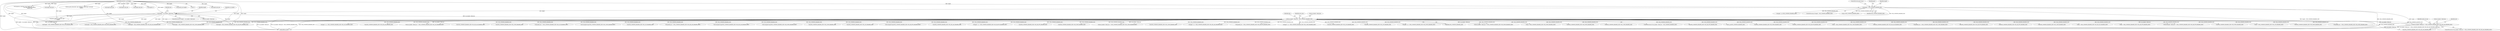 digraph "0_tcpdump_3b32029db354cbc875127869d9b12a9addc75b50@pointer" {
"1000505" [label="(Call,isis_header->fixed_len != (ISIS_COMMON_HEADER_SIZE+ISIS_IIH_LAN_HEADER_SIZE))"];
"1000323" [label="(Call,isis_header->fixed_len < ISIS_COMMON_HEADER_SIZE)"];
"1000304" [label="(Call,length < isis_header->fixed_len)"];
"1000203" [label="(Call,length < ISIS_COMMON_HEADER_SIZE)"];
"1000155" [label="(MethodParameterIn,u_int length)"];
"1000203" [label="(Call,length < ISIS_COMMON_HEADER_SIZE)"];
"1000312" [label="(Identifier,ndo)"];
"1001189" [label="(Call,p + (ISIS_COMMON_HEADER_SIZE+ISIS_CSNP_HEADER_SIZE))"];
"1000739" [label="(Call,length=pdu_len)"];
"1000524" [label="(Call,ISIS_COMMON_HEADER_SIZE+ISIS_IIH_LAN_HEADER_SIZE)"];
"1000331" [label="(Identifier,ndo)"];
"1001182" [label="(Call,packet_len -= (ISIS_COMMON_HEADER_SIZE+ISIS_CSNP_HEADER_SIZE))"];
"1000204" [label="(Identifier,length)"];
"1000799" [label="(Call,ISIS_COMMON_HEADER_SIZE+ISIS_IIH_PTP_HEADER_SIZE)"];
"1000509" [label="(Call,ISIS_COMMON_HEADER_SIZE+ISIS_IIH_LAN_HEADER_SIZE)"];
"1003083" [label="(MethodReturn,RET)"];
"1000792" [label="(Call,ISIS_COMMON_HEADER_SIZE+ISIS_IIH_PTP_HEADER_SIZE)"];
"1000832" [label="(Call,length < ISIS_COMMON_HEADER_SIZE+ISIS_LSP_HEADER_SIZE)"];
"1001077" [label="(Call,ISIS_COMMON_HEADER_SIZE+ISIS_CSNP_HEADER_SIZE)"];
"1000658" [label="(Call,p + (ISIS_COMMON_HEADER_SIZE+ISIS_IIH_LAN_HEADER_SIZE))"];
"1000504" [label="(ControlStructure,if (isis_header->fixed_len != (ISIS_COMMON_HEADER_SIZE+ISIS_IIH_LAN_HEADER_SIZE)))"];
"1000797" [label="(Call,p + (ISIS_COMMON_HEADER_SIZE+ISIS_IIH_PTP_HEADER_SIZE))"];
"1000666" [label="(Call,isis_header->fixed_len != (ISIS_COMMON_HEADER_SIZE+ISIS_IIH_PTP_HEADER_SIZE))"];
"1001311" [label="(Call,ISIS_COMMON_HEADER_SIZE+ISIS_PSNP_HEADER_SIZE)"];
"1001049" [label="(Call,p + (ISIS_COMMON_HEADER_SIZE+ISIS_LSP_HEADER_SIZE))"];
"1001304" [label="(Call,ISIS_COMMON_HEADER_SIZE+ISIS_PSNP_HEADER_SIZE)"];
"1001226" [label="(Call,length < ISIS_COMMON_HEADER_SIZE+ISIS_PSNP_HEADER_SIZE)"];
"1001302" [label="(Call,packet_len -= (ISIS_COMMON_HEADER_SIZE+ISIS_PSNP_HEADER_SIZE))"];
"1000155" [label="(MethodParameterIn,u_int length)"];
"1001047" [label="(Call,pptr = p + (ISIS_COMMON_HEADER_SIZE+ISIS_LSP_HEADER_SIZE))"];
"1000344" [label="(Identifier,max_area)"];
"1000535" [label="(Call,ISIS_COMMON_HEADER_SIZE+ISIS_IIH_LAN_HEADER_SIZE)"];
"1000806" [label="(Call,isis_header->fixed_len != (ISIS_COMMON_HEADER_SIZE+ISIS_LSP_HEADER_SIZE))"];
"1000206" [label="(ControlStructure,goto trunc;)"];
"1000207" [label="(Call,pptr = p+(ISIS_COMMON_HEADER_SIZE))"];
"1000506" [label="(Call,isis_header->fixed_len)"];
"1000660" [label="(Call,ISIS_COMMON_HEADER_SIZE+ISIS_IIH_LAN_HEADER_SIZE)"];
"1001984" [label="(Call,signature_verify(ndo, optr, length, tptr + 1,\n                                            isis_clear_checksum_lifetime,\n                                            header_lsp))"];
"1001191" [label="(Call,ISIS_COMMON_HEADER_SIZE+ISIS_CSNP_HEADER_SIZE)"];
"1001042" [label="(Call,packet_len -= (ISIS_COMMON_HEADER_SIZE+ISIS_LSP_HEADER_SIZE))"];
"1001075" [label="(Call,(unsigned long)(ISIS_COMMON_HEADER_SIZE+ISIS_CSNP_HEADER_SIZE))"];
"1001271" [label="(Call,length=pdu_len)"];
"1000834" [label="(Call,ISIS_COMMON_HEADER_SIZE+ISIS_LSP_HEADER_SIZE)"];
"1000305" [label="(Identifier,length)"];
"1000651" [label="(Call,packet_len -= (ISIS_COMMON_HEADER_SIZE+ISIS_IIH_LAN_HEADER_SIZE))"];
"1000522" [label="(Call,(unsigned long)(ISIS_COMMON_HEADER_SIZE+ISIS_IIH_LAN_HEADER_SIZE))"];
"1001215" [label="(Call,(unsigned long)(ISIS_COMMON_HEADER_SIZE+ISIS_PSNP_HEADER_SIZE))"];
"1001088" [label="(Call,ISIS_COMMON_HEADER_SIZE+ISIS_CSNP_HEADER_SIZE)"];
"1000810" [label="(Call,ISIS_COMMON_HEADER_SIZE+ISIS_LSP_HEADER_SIZE)"];
"1000683" [label="(Call,(unsigned long)(ISIS_COMMON_HEADER_SIZE+ISIS_IIH_PTP_HEADER_SIZE))"];
"1000303" [label="(ControlStructure,if (length < isis_header->fixed_len))"];
"1001333" [label="(Call,print_unknown_data(ndo, pptr, \"\n\t  \", length))"];
"1000653" [label="(Call,ISIS_COMMON_HEADER_SIZE+ISIS_IIH_LAN_HEADER_SIZE)"];
"1000795" [label="(Call,pptr = p + (ISIS_COMMON_HEADER_SIZE+ISIS_IIH_PTP_HEADER_SIZE))"];
"1000202" [label="(ControlStructure,if (length < ISIS_COMMON_HEADER_SIZE))"];
"1000670" [label="(Call,ISIS_COMMON_HEADER_SIZE+ISIS_IIH_PTP_HEADER_SIZE)"];
"1000505" [label="(Call,isis_header->fixed_len != (ISIS_COMMON_HEADER_SIZE+ISIS_IIH_LAN_HEADER_SIZE))"];
"1001202" [label="(Call,ISIS_COMMON_HEADER_SIZE+ISIS_PSNP_HEADER_SIZE)"];
"1001058" [label="(Call,isis_header->fixed_len != (ISIS_COMMON_HEADER_SIZE+ISIS_CSNP_HEADER_SIZE))"];
"1001062" [label="(Call,ISIS_COMMON_HEADER_SIZE+ISIS_CSNP_HEADER_SIZE)"];
"1000656" [label="(Call,pptr = p + (ISIS_COMMON_HEADER_SIZE+ISIS_IIH_LAN_HEADER_SIZE))"];
"1000208" [label="(Identifier,pptr)"];
"1002571" [label="(Call,osi_print_cksum(ndo, optr, EXTRACT_16BITS(tptr), tptr-optr,\n                length))"];
"1000533" [label="(Call,length < ISIS_COMMON_HEADER_SIZE+ISIS_IIH_LAN_HEADER_SIZE)"];
"1000790" [label="(Call,packet_len -= (ISIS_COMMON_HEADER_SIZE+ISIS_IIH_PTP_HEADER_SIZE))"];
"1000306" [label="(Call,isis_header->fixed_len)"];
"1000209" [label="(Call,p+(ISIS_COMMON_HEADER_SIZE))"];
"1001187" [label="(Call,pptr = p + (ISIS_COMMON_HEADER_SIZE+ISIS_CSNP_HEADER_SIZE))"];
"1001044" [label="(Call,ISIS_COMMON_HEADER_SIZE+ISIS_LSP_HEADER_SIZE)"];
"1001051" [label="(Call,ISIS_COMMON_HEADER_SIZE+ISIS_LSP_HEADER_SIZE)"];
"1001307" [label="(Call,pptr = p + (ISIS_COMMON_HEADER_SIZE+ISIS_PSNP_HEADER_SIZE))"];
"1000887" [label="(Call,length=pdu_len)"];
"1000592" [label="(Call,length=pdu_len)"];
"1001131" [label="(Call,length=pdu_len)"];
"1000515" [label="(Identifier,ndo)"];
"1000327" [label="(Identifier,ISIS_COMMON_HEADER_SIZE)"];
"1001198" [label="(Call,isis_header->fixed_len != (ISIS_COMMON_HEADER_SIZE+ISIS_PSNP_HEADER_SIZE))"];
"1000205" [label="(Identifier,ISIS_COMMON_HEADER_SIZE)"];
"1000927" [label="(Call,length-12)"];
"1000324" [label="(Call,isis_header->fixed_len)"];
"1001309" [label="(Call,p + (ISIS_COMMON_HEADER_SIZE+ISIS_PSNP_HEADER_SIZE))"];
"1000323" [label="(Call,isis_header->fixed_len < ISIS_COMMON_HEADER_SIZE)"];
"1001217" [label="(Call,ISIS_COMMON_HEADER_SIZE+ISIS_PSNP_HEADER_SIZE)"];
"1000325" [label="(Identifier,isis_header)"];
"1001184" [label="(Call,ISIS_COMMON_HEADER_SIZE+ISIS_CSNP_HEADER_SIZE)"];
"1000322" [label="(ControlStructure,if (isis_header->fixed_len < ISIS_COMMON_HEADER_SIZE))"];
"1001086" [label="(Call,length < ISIS_COMMON_HEADER_SIZE+ISIS_CSNP_HEADER_SIZE)"];
"1000685" [label="(Call,ISIS_COMMON_HEADER_SIZE+ISIS_IIH_PTP_HEADER_SIZE)"];
"1000338" [label="(Call,(u_int)ISIS_COMMON_HEADER_SIZE)"];
"1000531" [label="(Identifier,header_iih_lan)"];
"1001228" [label="(Call,ISIS_COMMON_HEADER_SIZE+ISIS_PSNP_HEADER_SIZE)"];
"1000304" [label="(Call,length < isis_header->fixed_len)"];
"1000694" [label="(Call,length < ISIS_COMMON_HEADER_SIZE+ISIS_IIH_PTP_HEADER_SIZE)"];
"1000188" [label="(Call,packet_len=length)"];
"1000696" [label="(Call,ISIS_COMMON_HEADER_SIZE+ISIS_IIH_PTP_HEADER_SIZE)"];
"1000505" -> "1000504"  [label="AST: "];
"1000505" -> "1000509"  [label="CFG: "];
"1000506" -> "1000505"  [label="AST: "];
"1000509" -> "1000505"  [label="AST: "];
"1000515" -> "1000505"  [label="CFG: "];
"1000531" -> "1000505"  [label="CFG: "];
"1000505" -> "1003083"  [label="DDG: isis_header->fixed_len"];
"1000505" -> "1003083"  [label="DDG: isis_header->fixed_len != (ISIS_COMMON_HEADER_SIZE+ISIS_IIH_LAN_HEADER_SIZE)"];
"1000323" -> "1000505"  [label="DDG: isis_header->fixed_len"];
"1000323" -> "1000505"  [label="DDG: ISIS_COMMON_HEADER_SIZE"];
"1000323" -> "1000322"  [label="AST: "];
"1000323" -> "1000327"  [label="CFG: "];
"1000324" -> "1000323"  [label="AST: "];
"1000327" -> "1000323"  [label="AST: "];
"1000331" -> "1000323"  [label="CFG: "];
"1000344" -> "1000323"  [label="CFG: "];
"1000323" -> "1003083"  [label="DDG: isis_header->fixed_len"];
"1000323" -> "1003083"  [label="DDG: isis_header->fixed_len < ISIS_COMMON_HEADER_SIZE"];
"1000323" -> "1003083"  [label="DDG: ISIS_COMMON_HEADER_SIZE"];
"1000304" -> "1000323"  [label="DDG: isis_header->fixed_len"];
"1000203" -> "1000323"  [label="DDG: ISIS_COMMON_HEADER_SIZE"];
"1000323" -> "1000338"  [label="DDG: ISIS_COMMON_HEADER_SIZE"];
"1000323" -> "1000509"  [label="DDG: ISIS_COMMON_HEADER_SIZE"];
"1000323" -> "1000522"  [label="DDG: ISIS_COMMON_HEADER_SIZE"];
"1000323" -> "1000524"  [label="DDG: ISIS_COMMON_HEADER_SIZE"];
"1000323" -> "1000533"  [label="DDG: ISIS_COMMON_HEADER_SIZE"];
"1000323" -> "1000535"  [label="DDG: ISIS_COMMON_HEADER_SIZE"];
"1000323" -> "1000651"  [label="DDG: ISIS_COMMON_HEADER_SIZE"];
"1000323" -> "1000653"  [label="DDG: ISIS_COMMON_HEADER_SIZE"];
"1000323" -> "1000656"  [label="DDG: ISIS_COMMON_HEADER_SIZE"];
"1000323" -> "1000658"  [label="DDG: ISIS_COMMON_HEADER_SIZE"];
"1000323" -> "1000660"  [label="DDG: ISIS_COMMON_HEADER_SIZE"];
"1000323" -> "1000666"  [label="DDG: isis_header->fixed_len"];
"1000323" -> "1000666"  [label="DDG: ISIS_COMMON_HEADER_SIZE"];
"1000323" -> "1000670"  [label="DDG: ISIS_COMMON_HEADER_SIZE"];
"1000323" -> "1000683"  [label="DDG: ISIS_COMMON_HEADER_SIZE"];
"1000323" -> "1000685"  [label="DDG: ISIS_COMMON_HEADER_SIZE"];
"1000323" -> "1000694"  [label="DDG: ISIS_COMMON_HEADER_SIZE"];
"1000323" -> "1000696"  [label="DDG: ISIS_COMMON_HEADER_SIZE"];
"1000323" -> "1000790"  [label="DDG: ISIS_COMMON_HEADER_SIZE"];
"1000323" -> "1000792"  [label="DDG: ISIS_COMMON_HEADER_SIZE"];
"1000323" -> "1000795"  [label="DDG: ISIS_COMMON_HEADER_SIZE"];
"1000323" -> "1000797"  [label="DDG: ISIS_COMMON_HEADER_SIZE"];
"1000323" -> "1000799"  [label="DDG: ISIS_COMMON_HEADER_SIZE"];
"1000323" -> "1000806"  [label="DDG: isis_header->fixed_len"];
"1000323" -> "1000806"  [label="DDG: ISIS_COMMON_HEADER_SIZE"];
"1000323" -> "1000810"  [label="DDG: ISIS_COMMON_HEADER_SIZE"];
"1000323" -> "1000832"  [label="DDG: ISIS_COMMON_HEADER_SIZE"];
"1000323" -> "1000834"  [label="DDG: ISIS_COMMON_HEADER_SIZE"];
"1000323" -> "1001042"  [label="DDG: ISIS_COMMON_HEADER_SIZE"];
"1000323" -> "1001044"  [label="DDG: ISIS_COMMON_HEADER_SIZE"];
"1000323" -> "1001047"  [label="DDG: ISIS_COMMON_HEADER_SIZE"];
"1000323" -> "1001049"  [label="DDG: ISIS_COMMON_HEADER_SIZE"];
"1000323" -> "1001051"  [label="DDG: ISIS_COMMON_HEADER_SIZE"];
"1000323" -> "1001058"  [label="DDG: isis_header->fixed_len"];
"1000323" -> "1001058"  [label="DDG: ISIS_COMMON_HEADER_SIZE"];
"1000323" -> "1001062"  [label="DDG: ISIS_COMMON_HEADER_SIZE"];
"1000323" -> "1001075"  [label="DDG: ISIS_COMMON_HEADER_SIZE"];
"1000323" -> "1001077"  [label="DDG: ISIS_COMMON_HEADER_SIZE"];
"1000323" -> "1001086"  [label="DDG: ISIS_COMMON_HEADER_SIZE"];
"1000323" -> "1001088"  [label="DDG: ISIS_COMMON_HEADER_SIZE"];
"1000323" -> "1001182"  [label="DDG: ISIS_COMMON_HEADER_SIZE"];
"1000323" -> "1001184"  [label="DDG: ISIS_COMMON_HEADER_SIZE"];
"1000323" -> "1001187"  [label="DDG: ISIS_COMMON_HEADER_SIZE"];
"1000323" -> "1001189"  [label="DDG: ISIS_COMMON_HEADER_SIZE"];
"1000323" -> "1001191"  [label="DDG: ISIS_COMMON_HEADER_SIZE"];
"1000323" -> "1001198"  [label="DDG: isis_header->fixed_len"];
"1000323" -> "1001198"  [label="DDG: ISIS_COMMON_HEADER_SIZE"];
"1000323" -> "1001202"  [label="DDG: ISIS_COMMON_HEADER_SIZE"];
"1000323" -> "1001215"  [label="DDG: ISIS_COMMON_HEADER_SIZE"];
"1000323" -> "1001217"  [label="DDG: ISIS_COMMON_HEADER_SIZE"];
"1000323" -> "1001226"  [label="DDG: ISIS_COMMON_HEADER_SIZE"];
"1000323" -> "1001228"  [label="DDG: ISIS_COMMON_HEADER_SIZE"];
"1000323" -> "1001302"  [label="DDG: ISIS_COMMON_HEADER_SIZE"];
"1000323" -> "1001304"  [label="DDG: ISIS_COMMON_HEADER_SIZE"];
"1000323" -> "1001307"  [label="DDG: ISIS_COMMON_HEADER_SIZE"];
"1000323" -> "1001309"  [label="DDG: ISIS_COMMON_HEADER_SIZE"];
"1000323" -> "1001311"  [label="DDG: ISIS_COMMON_HEADER_SIZE"];
"1000304" -> "1000303"  [label="AST: "];
"1000304" -> "1000306"  [label="CFG: "];
"1000305" -> "1000304"  [label="AST: "];
"1000306" -> "1000304"  [label="AST: "];
"1000312" -> "1000304"  [label="CFG: "];
"1000325" -> "1000304"  [label="CFG: "];
"1000304" -> "1003083"  [label="DDG: length < isis_header->fixed_len"];
"1000304" -> "1003083"  [label="DDG: length"];
"1000304" -> "1003083"  [label="DDG: isis_header->fixed_len"];
"1000203" -> "1000304"  [label="DDG: length"];
"1000155" -> "1000304"  [label="DDG: length"];
"1000304" -> "1000533"  [label="DDG: length"];
"1000304" -> "1000694"  [label="DDG: length"];
"1000304" -> "1000832"  [label="DDG: length"];
"1000304" -> "1001086"  [label="DDG: length"];
"1000304" -> "1001226"  [label="DDG: length"];
"1000304" -> "1001333"  [label="DDG: length"];
"1000203" -> "1000202"  [label="AST: "];
"1000203" -> "1000205"  [label="CFG: "];
"1000204" -> "1000203"  [label="AST: "];
"1000205" -> "1000203"  [label="AST: "];
"1000206" -> "1000203"  [label="CFG: "];
"1000208" -> "1000203"  [label="CFG: "];
"1000203" -> "1003083"  [label="DDG: length < ISIS_COMMON_HEADER_SIZE"];
"1000203" -> "1003083"  [label="DDG: ISIS_COMMON_HEADER_SIZE"];
"1000203" -> "1003083"  [label="DDG: length"];
"1000155" -> "1000203"  [label="DDG: length"];
"1000203" -> "1000207"  [label="DDG: ISIS_COMMON_HEADER_SIZE"];
"1000203" -> "1000209"  [label="DDG: ISIS_COMMON_HEADER_SIZE"];
"1000155" -> "1000152"  [label="AST: "];
"1000155" -> "1003083"  [label="DDG: length"];
"1000155" -> "1000188"  [label="DDG: length"];
"1000155" -> "1000533"  [label="DDG: length"];
"1000155" -> "1000592"  [label="DDG: length"];
"1000155" -> "1000694"  [label="DDG: length"];
"1000155" -> "1000739"  [label="DDG: length"];
"1000155" -> "1000832"  [label="DDG: length"];
"1000155" -> "1000887"  [label="DDG: length"];
"1000155" -> "1000927"  [label="DDG: length"];
"1000155" -> "1001086"  [label="DDG: length"];
"1000155" -> "1001131"  [label="DDG: length"];
"1000155" -> "1001226"  [label="DDG: length"];
"1000155" -> "1001271"  [label="DDG: length"];
"1000155" -> "1001333"  [label="DDG: length"];
"1000155" -> "1001984"  [label="DDG: length"];
"1000155" -> "1002571"  [label="DDG: length"];
}
